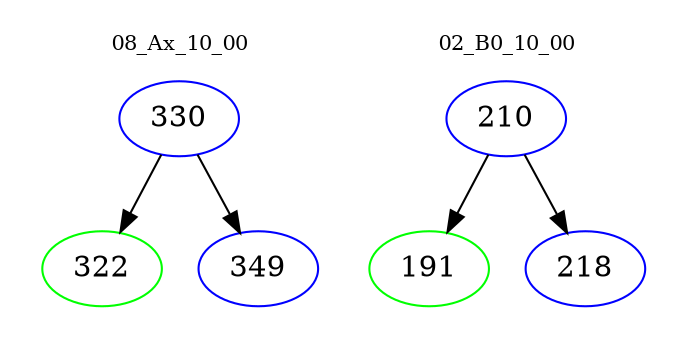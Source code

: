 digraph{
subgraph cluster_0 {
color = white
label = "08_Ax_10_00";
fontsize=10;
T0_330 [label="330", color="blue"]
T0_330 -> T0_322 [color="black"]
T0_322 [label="322", color="green"]
T0_330 -> T0_349 [color="black"]
T0_349 [label="349", color="blue"]
}
subgraph cluster_1 {
color = white
label = "02_B0_10_00";
fontsize=10;
T1_210 [label="210", color="blue"]
T1_210 -> T1_191 [color="black"]
T1_191 [label="191", color="green"]
T1_210 -> T1_218 [color="black"]
T1_218 [label="218", color="blue"]
}
}
